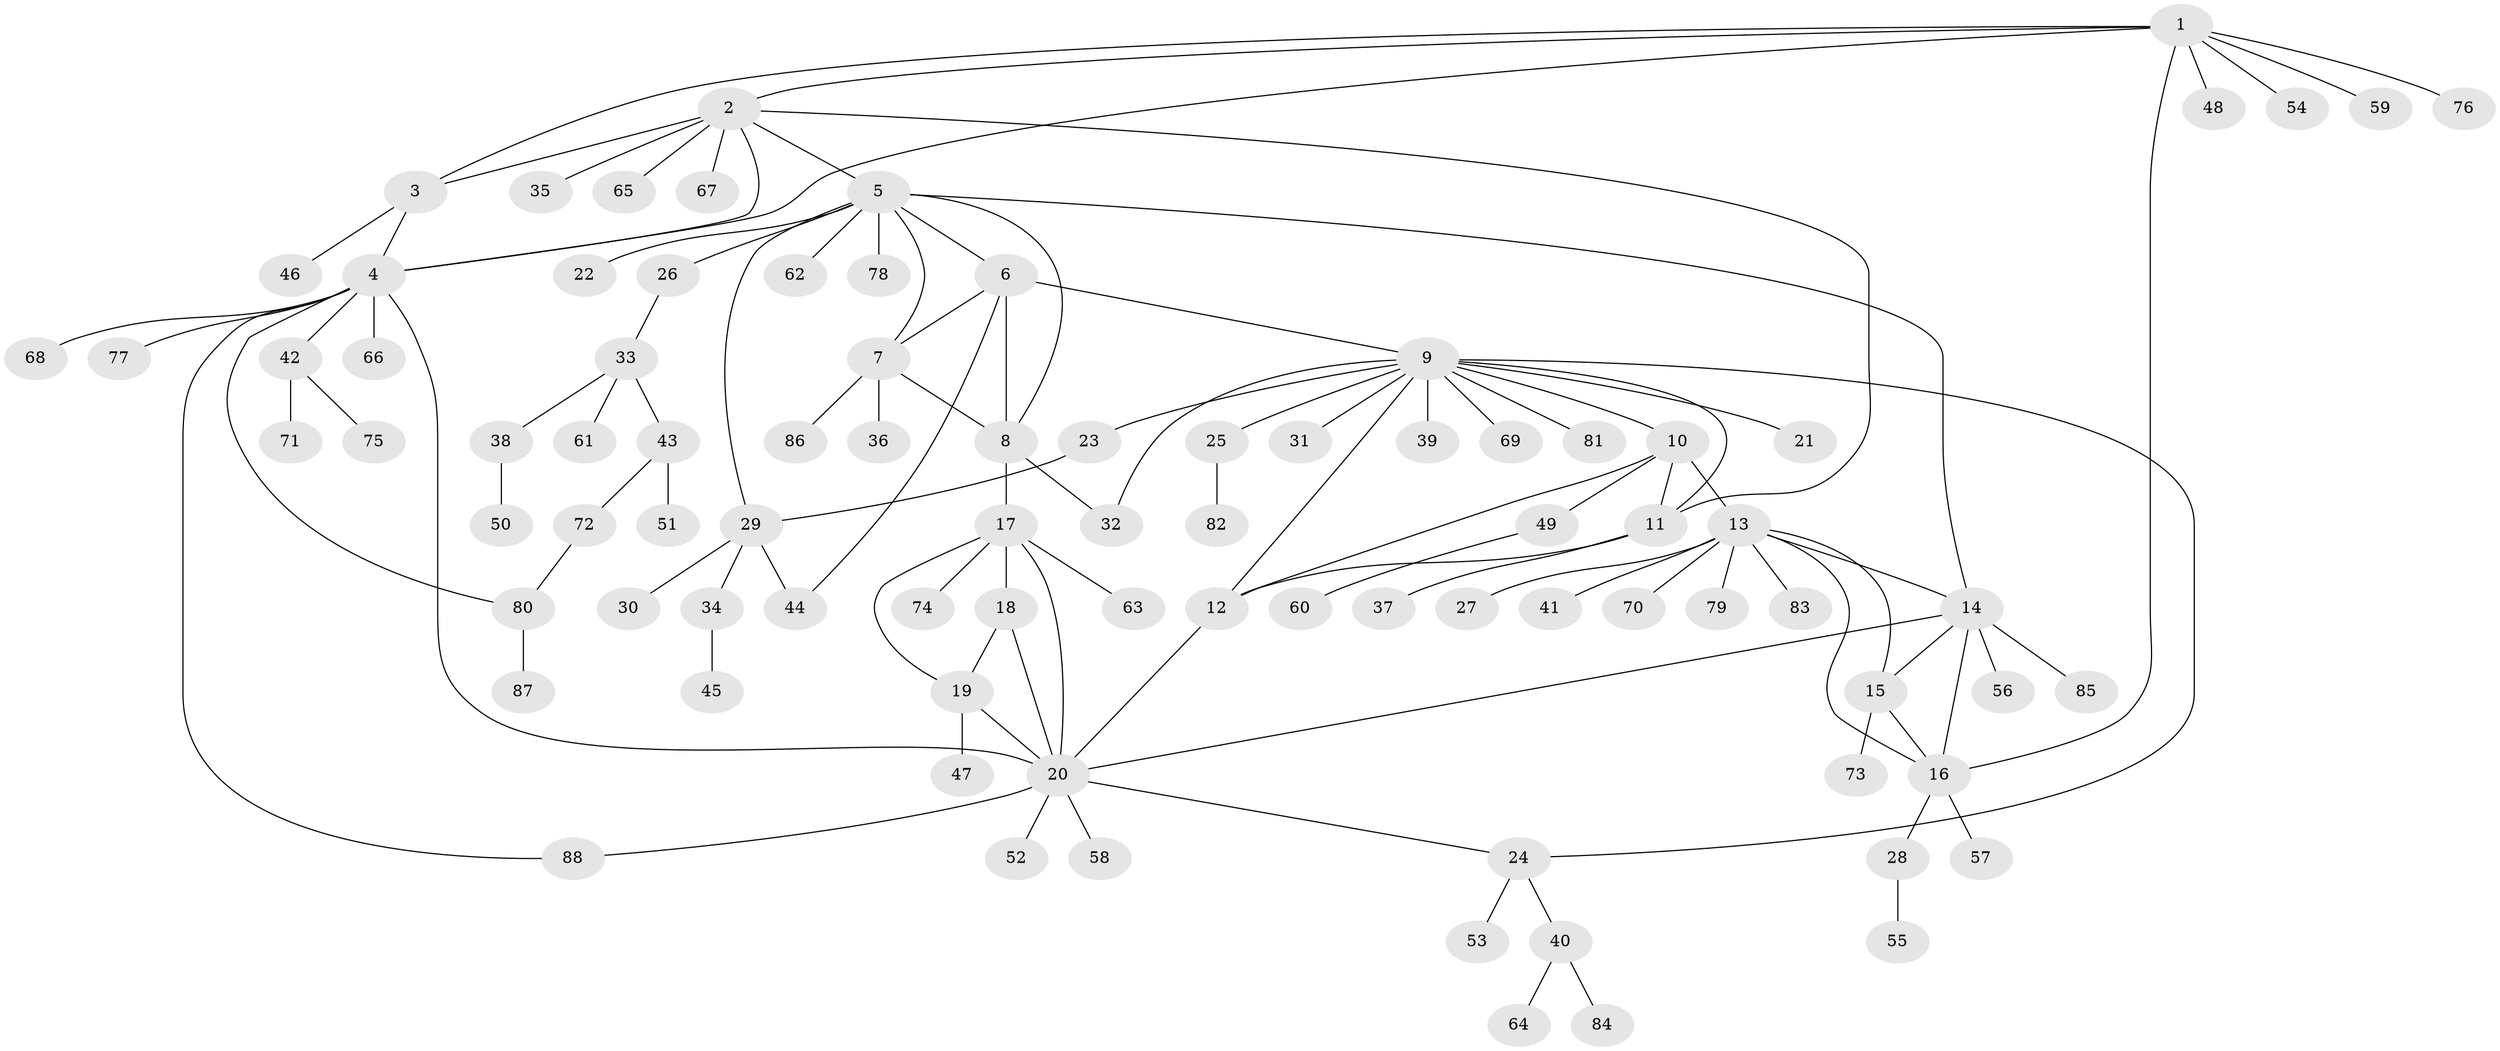 // coarse degree distribution, {8: 0.06557377049180328, 4: 0.06557377049180328, 6: 0.03278688524590164, 5: 0.11475409836065574, 13: 0.01639344262295082, 9: 0.01639344262295082, 3: 0.03278688524590164, 1: 0.6065573770491803, 2: 0.04918032786885246}
// Generated by graph-tools (version 1.1) at 2025/19/03/04/25 18:19:47]
// undirected, 88 vertices, 114 edges
graph export_dot {
graph [start="1"]
  node [color=gray90,style=filled];
  1;
  2;
  3;
  4;
  5;
  6;
  7;
  8;
  9;
  10;
  11;
  12;
  13;
  14;
  15;
  16;
  17;
  18;
  19;
  20;
  21;
  22;
  23;
  24;
  25;
  26;
  27;
  28;
  29;
  30;
  31;
  32;
  33;
  34;
  35;
  36;
  37;
  38;
  39;
  40;
  41;
  42;
  43;
  44;
  45;
  46;
  47;
  48;
  49;
  50;
  51;
  52;
  53;
  54;
  55;
  56;
  57;
  58;
  59;
  60;
  61;
  62;
  63;
  64;
  65;
  66;
  67;
  68;
  69;
  70;
  71;
  72;
  73;
  74;
  75;
  76;
  77;
  78;
  79;
  80;
  81;
  82;
  83;
  84;
  85;
  86;
  87;
  88;
  1 -- 2;
  1 -- 3;
  1 -- 4;
  1 -- 16;
  1 -- 48;
  1 -- 54;
  1 -- 59;
  1 -- 76;
  2 -- 3;
  2 -- 4;
  2 -- 5;
  2 -- 11;
  2 -- 35;
  2 -- 65;
  2 -- 67;
  3 -- 4;
  3 -- 46;
  4 -- 20;
  4 -- 42;
  4 -- 66;
  4 -- 68;
  4 -- 77;
  4 -- 80;
  4 -- 88;
  5 -- 6;
  5 -- 7;
  5 -- 8;
  5 -- 14;
  5 -- 22;
  5 -- 26;
  5 -- 29;
  5 -- 62;
  5 -- 78;
  6 -- 7;
  6 -- 8;
  6 -- 9;
  6 -- 44;
  7 -- 8;
  7 -- 36;
  7 -- 86;
  8 -- 17;
  8 -- 32;
  9 -- 10;
  9 -- 11;
  9 -- 12;
  9 -- 21;
  9 -- 23;
  9 -- 24;
  9 -- 25;
  9 -- 31;
  9 -- 32;
  9 -- 39;
  9 -- 69;
  9 -- 81;
  10 -- 11;
  10 -- 12;
  10 -- 13;
  10 -- 49;
  11 -- 12;
  11 -- 37;
  12 -- 20;
  13 -- 14;
  13 -- 15;
  13 -- 16;
  13 -- 27;
  13 -- 41;
  13 -- 70;
  13 -- 79;
  13 -- 83;
  14 -- 15;
  14 -- 16;
  14 -- 20;
  14 -- 56;
  14 -- 85;
  15 -- 16;
  15 -- 73;
  16 -- 28;
  16 -- 57;
  17 -- 18;
  17 -- 19;
  17 -- 20;
  17 -- 63;
  17 -- 74;
  18 -- 19;
  18 -- 20;
  19 -- 20;
  19 -- 47;
  20 -- 24;
  20 -- 52;
  20 -- 58;
  20 -- 88;
  23 -- 29;
  24 -- 40;
  24 -- 53;
  25 -- 82;
  26 -- 33;
  28 -- 55;
  29 -- 30;
  29 -- 34;
  29 -- 44;
  33 -- 38;
  33 -- 43;
  33 -- 61;
  34 -- 45;
  38 -- 50;
  40 -- 64;
  40 -- 84;
  42 -- 71;
  42 -- 75;
  43 -- 51;
  43 -- 72;
  49 -- 60;
  72 -- 80;
  80 -- 87;
}
